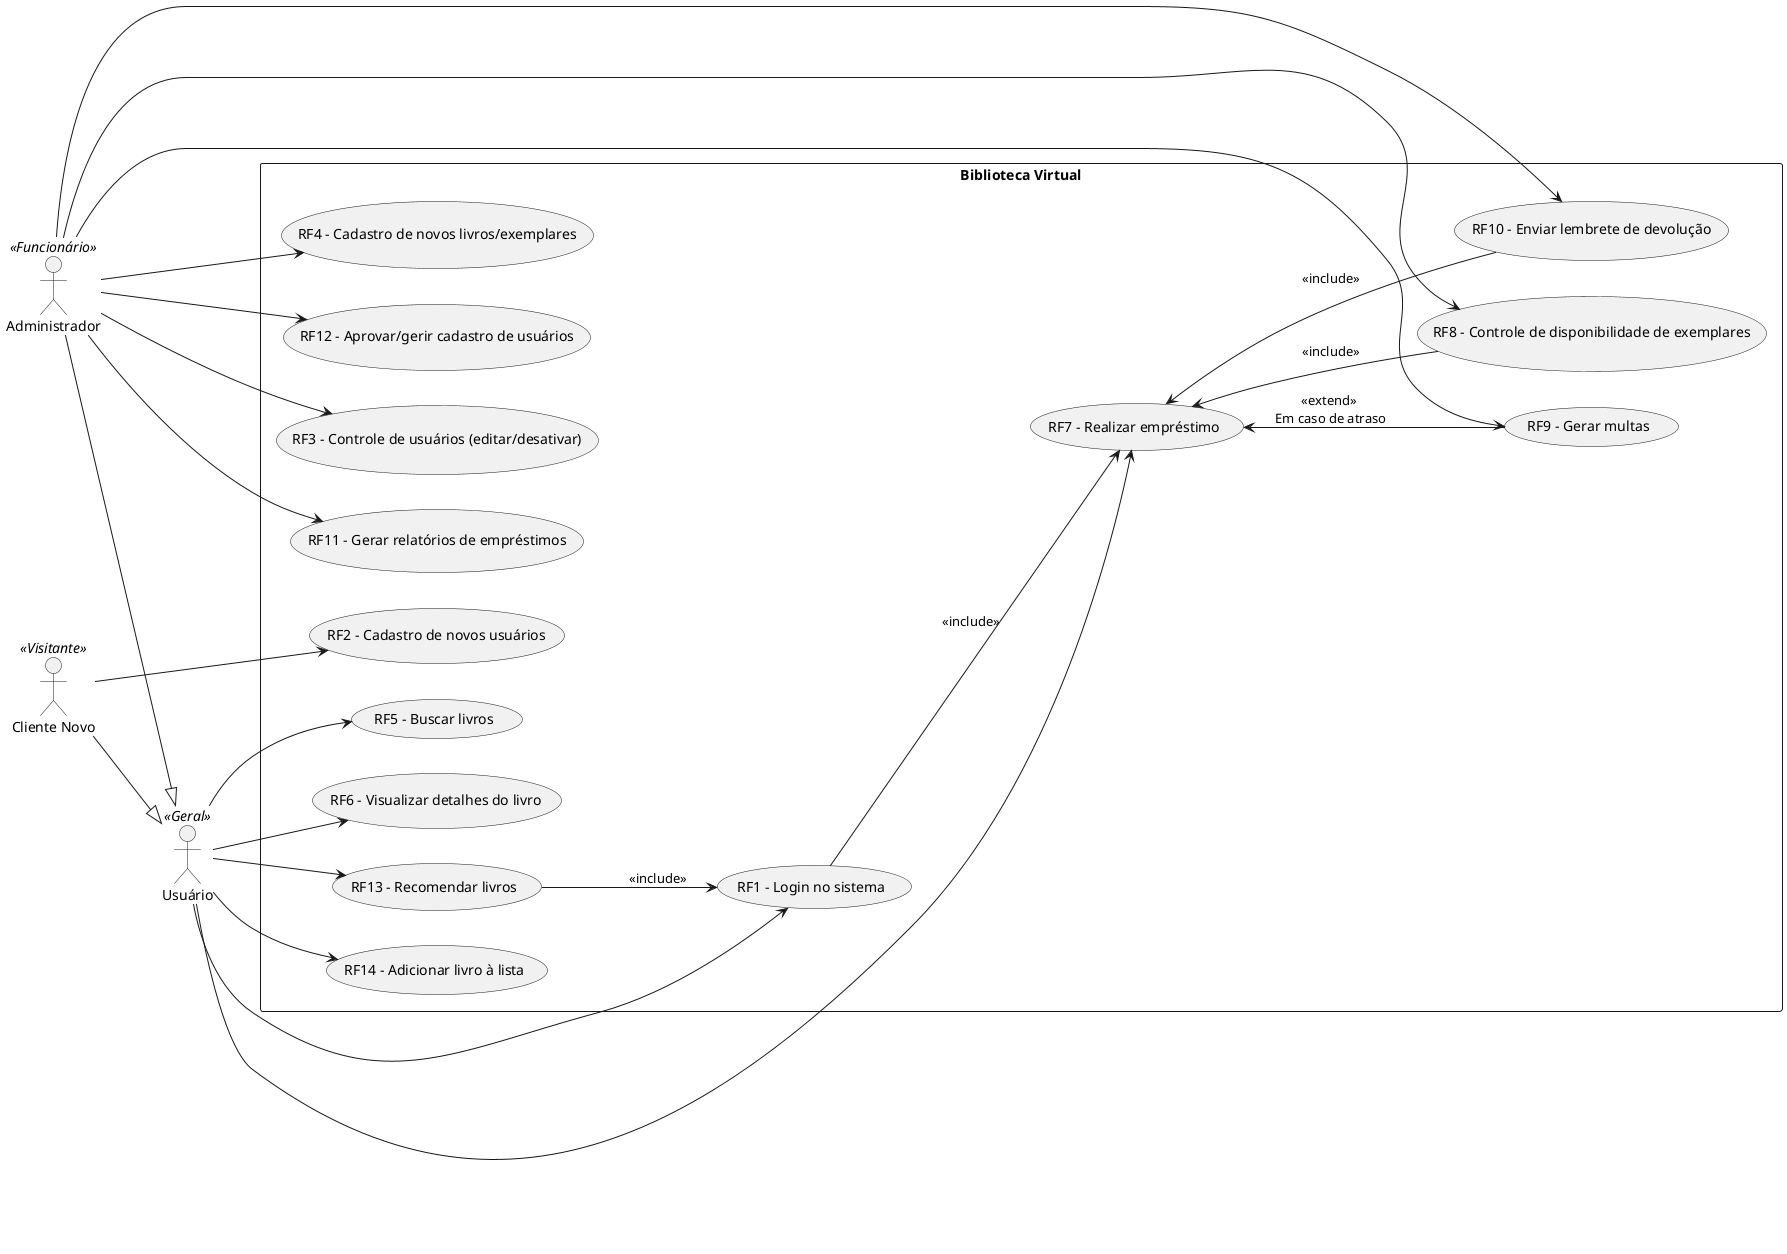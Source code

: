 @startuml
left to right direction
skinparam packageStyle rectangle

actor "Usuário" as Usuario <<Geral>>
actor "Cliente Novo" as ClienteNovo <<Visitante>>
actor "Administrador" as Administrador <<Funcionário>>

ClienteNovo --|> Usuario
Administrador --|> Usuario

package "Biblioteca Virtual" {

    usecase "RF1 - Login no sistema" as RF001_Login
    usecase "RF2 - Cadastro de novos usuários" as RF002_Cadastro
    usecase "RF3 - Controle de usuários (editar/desativar)" as RF003_Controle
    usecase "RF4 - Cadastro de novos livros/exemplares" as RF004_CadLivro
    usecase "RF5 - Buscar livros" as RF005_Busca
    usecase "RF6 - Visualizar detalhes do livro" as RF006_Detalhes
    usecase "RF7 - Realizar empréstimo" as RF007_Emprestimo
    usecase "RF8 - Controle de disponibilidade de exemplares" as RF008_Disponibilidade
    usecase "RF9 - Gerar multas" as RF009_Multas
    usecase "RF10 - Enviar lembrete de devolução" as RF010_Lembrete
    usecase "RF11 - Gerar relatórios de empréstimos" as RF011_Relatorios
    usecase "RF12 - Aprovar/gerir cadastro de usuários" as RF012_Aprovar
    usecase "RF13 - Recomendar livros" as RF013_Recomendar
    usecase "RF14 - Adicionar livro à lista" as RF014_Lista
}

Usuario --> RF001_Login
Usuario --> RF005_Busca
Usuario --> RF006_Detalhes
Usuario --> RF007_Emprestimo
Usuario --> RF013_Recomendar
Usuario --> RF014_Lista


ClienteNovo --> RF002_Cadastro

Administrador --> RF003_Controle
Administrador --> RF004_CadLivro
Administrador --> RF008_Disponibilidade
Administrador --> RF010_Lembrete
Administrador --> RF011_Relatorios
Administrador --> RF012_Aprovar
Administrador --> RF009_Multas

RF013_Recomendar --> RF001_Login : <<include>>
RF001_Login --> (RF007_Emprestimo) : <<include>>
RF007_Emprestimo <-- (RF008_Disponibilidade) : <<include>>
RF007_Emprestimo <-- (RF009_Multas) : <<extend>> \nEm caso de atraso
RF007_Emprestimo <-- (RF010_Lembrete) : <<include>>


@enduml